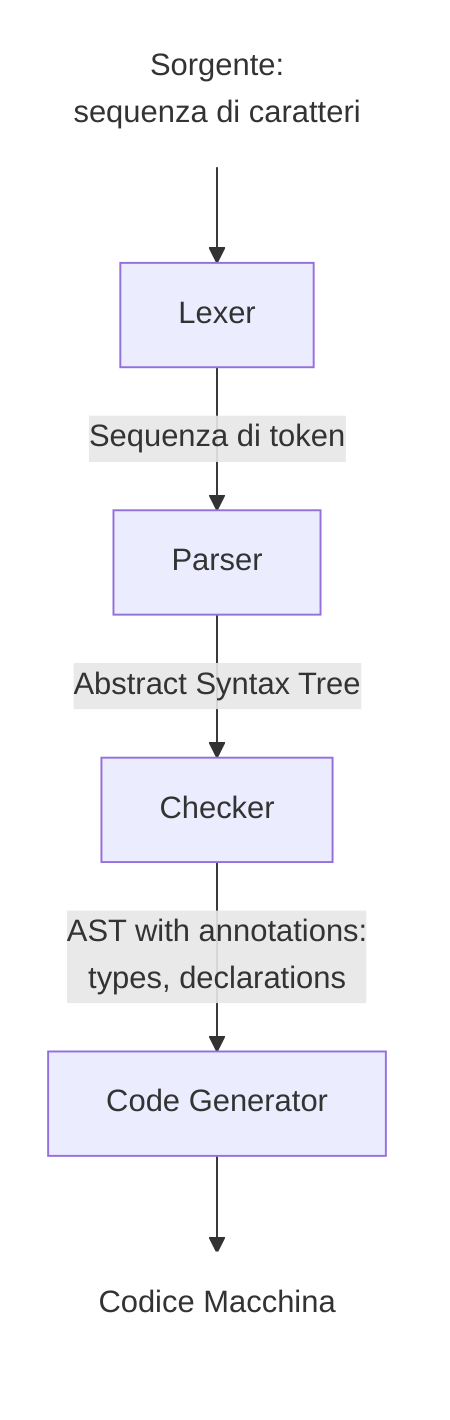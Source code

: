 flowchart TB
    S[Sorgente:\n sequenza di caratteri] --> Lexer
    Lexer --> |Sequenza di token| Parser
    Parser --> |Abstract Syntax Tree| Checker
    Checker -->|AST with annotations:\n types, declarations| CodeGen[Code Generator]
    CodeGen --> F[Codice Macchina]
    style S fill:#ffff,stroke:#ffff
    style F fill:#ffff,stroke:#ffff